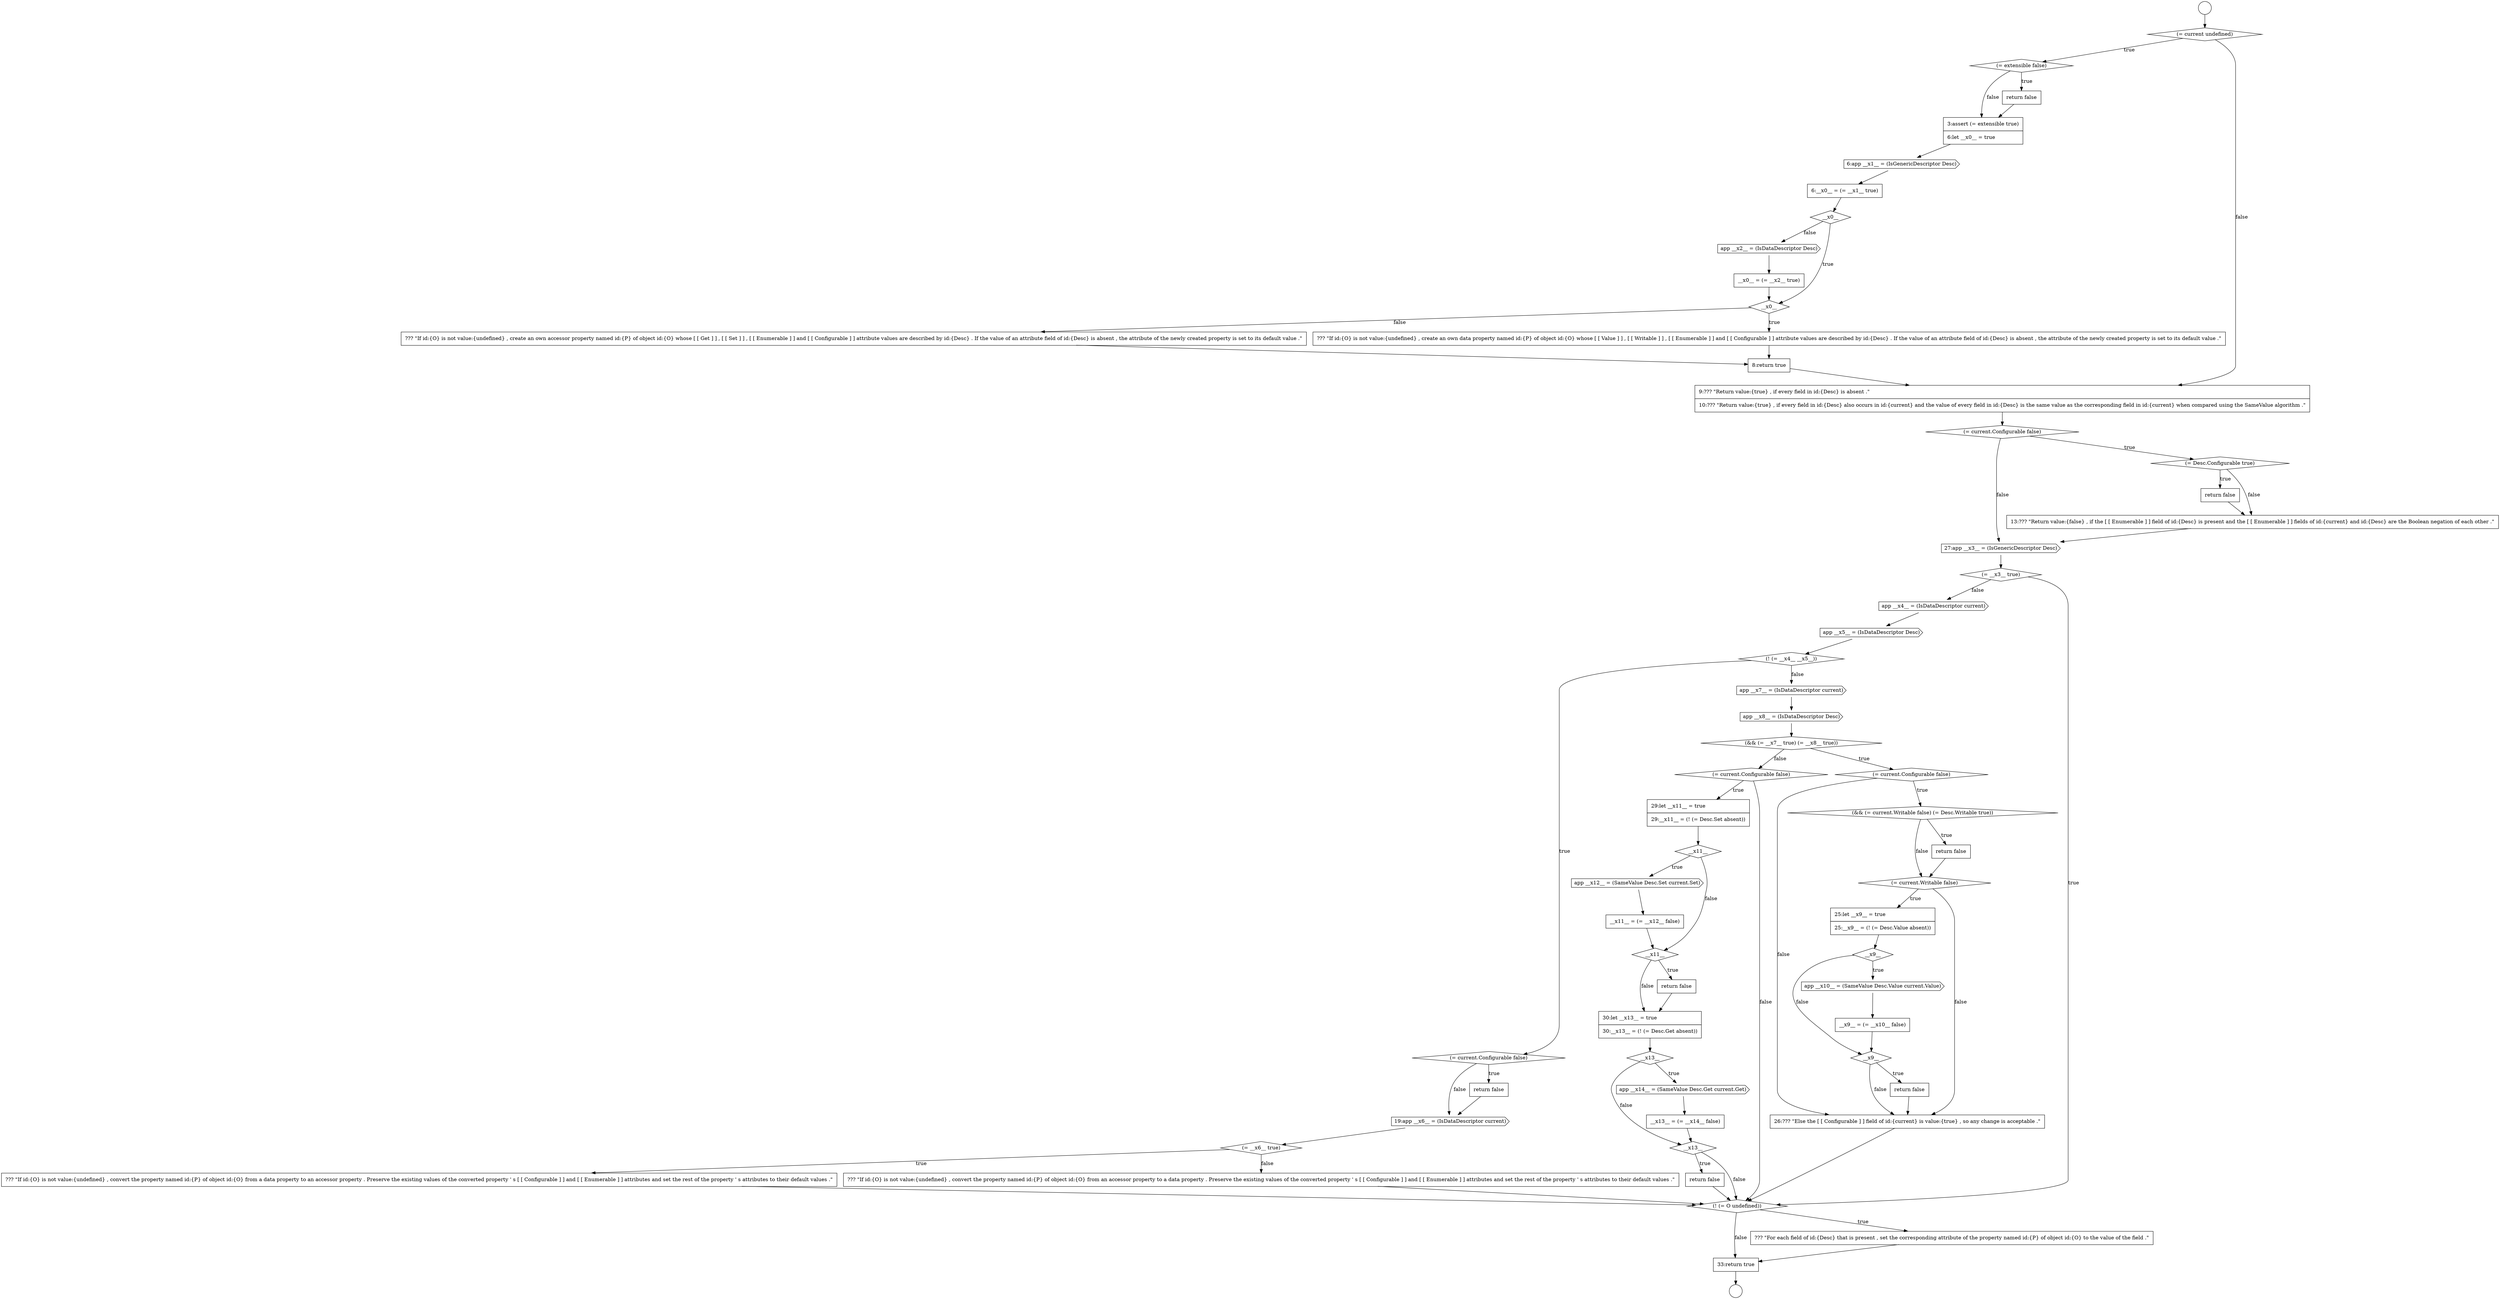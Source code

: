 digraph {
  node0 [shape=circle label=" " color="black" fillcolor="white" style=filled]
  node5 [shape=none, margin=0, label=<<font color="black">
    <table border="0" cellborder="1" cellspacing="0" cellpadding="10">
      <tr><td align="left">3:assert (= extensible true)</td></tr>
      <tr><td align="left">6:let __x0__ = true</td></tr>
    </table>
  </font>> color="black" fillcolor="white" style=filled]
  node1 [shape=circle label=" " color="black" fillcolor="white" style=filled]
  node2 [shape=diamond, label=<<font color="black">(= current undefined)</font>> color="black" fillcolor="white" style=filled]
  node4 [shape=none, margin=0, label=<<font color="black">
    <table border="0" cellborder="1" cellspacing="0" cellpadding="10">
      <tr><td align="left">return false</td></tr>
    </table>
  </font>> color="black" fillcolor="white" style=filled]
  node10 [shape=none, margin=0, label=<<font color="black">
    <table border="0" cellborder="1" cellspacing="0" cellpadding="10">
      <tr><td align="left">__x0__ = (= __x2__ true)</td></tr>
    </table>
  </font>> color="black" fillcolor="white" style=filled]
  node56 [shape=diamond, label=<<font color="black">__x13__</font>> color="black" fillcolor="white" style=filled]
  node42 [shape=diamond, label=<<font color="black">__x9__</font>> color="black" fillcolor="white" style=filled]
  node24 [shape=diamond, label=<<font color="black">(! (= __x4__ __x5__))</font>> color="black" fillcolor="white" style=filled]
  node37 [shape=diamond, label=<<font color="black">(= current.Writable false)</font>> color="black" fillcolor="white" style=filled]
  node25 [shape=diamond, label=<<font color="black">(= current.Configurable false)</font>> color="black" fillcolor="white" style=filled]
  node52 [shape=none, margin=0, label=<<font color="black">
    <table border="0" cellborder="1" cellspacing="0" cellpadding="10">
      <tr><td align="left">30:let __x13__ = true</td></tr>
      <tr><td align="left">30:__x13__ = (! (= Desc.Get absent))</td></tr>
    </table>
  </font>> color="black" fillcolor="white" style=filled]
  node14 [shape=none, margin=0, label=<<font color="black">
    <table border="0" cellborder="1" cellspacing="0" cellpadding="10">
      <tr><td align="left">8:return true</td></tr>
    </table>
  </font>> color="black" fillcolor="white" style=filled]
  node20 [shape=cds, label=<<font color="black">27:app __x3__ = (IsGenericDescriptor Desc)</font>> color="black" fillcolor="white" style=filled]
  node46 [shape=none, margin=0, label=<<font color="black">
    <table border="0" cellborder="1" cellspacing="0" cellpadding="10">
      <tr><td align="left">29:let __x11__ = true</td></tr>
      <tr><td align="left">29:__x11__ = (! (= Desc.Set absent))</td></tr>
    </table>
  </font>> color="black" fillcolor="white" style=filled]
  node57 [shape=none, margin=0, label=<<font color="black">
    <table border="0" cellborder="1" cellspacing="0" cellpadding="10">
      <tr><td align="left">return false</td></tr>
    </table>
  </font>> color="black" fillcolor="white" style=filled]
  node29 [shape=none, margin=0, label=<<font color="black">
    <table border="0" cellborder="1" cellspacing="0" cellpadding="10">
      <tr><td align="left">??? &quot;If id:{O} is not value:{undefined} , convert the property named id:{P} of object id:{O} from a data property to an accessor property . Preserve the existing values of the converted property ' s [ [ Configurable ] ] and [ [ Enumerable ] ] attributes and set the rest of the property ' s attributes to their default values .&quot;</td></tr>
    </table>
  </font>> color="black" fillcolor="white" style=filled]
  node6 [shape=cds, label=<<font color="black">6:app __x1__ = (IsGenericDescriptor Desc)</font>> color="black" fillcolor="white" style=filled]
  node60 [shape=none, margin=0, label=<<font color="black">
    <table border="0" cellborder="1" cellspacing="0" cellpadding="10">
      <tr><td align="left">33:return true</td></tr>
    </table>
  </font>> color="black" fillcolor="white" style=filled]
  node21 [shape=diamond, label=<<font color="black">(= __x3__ true)</font>> color="black" fillcolor="white" style=filled]
  node33 [shape=diamond, label=<<font color="black">(&amp;&amp; (= __x7__ true) (= __x8__ true))</font>> color="black" fillcolor="white" style=filled]
  node28 [shape=diamond, label=<<font color="black">(= __x6__ true)</font>> color="black" fillcolor="white" style=filled]
  node38 [shape=none, margin=0, label=<<font color="black">
    <table border="0" cellborder="1" cellspacing="0" cellpadding="10">
      <tr><td align="left">25:let __x9__ = true</td></tr>
      <tr><td align="left">25:__x9__ = (! (= Desc.Value absent))</td></tr>
    </table>
  </font>> color="black" fillcolor="white" style=filled]
  node9 [shape=cds, label=<<font color="black">app __x2__ = (IsDataDescriptor Desc)</font>> color="black" fillcolor="white" style=filled]
  node53 [shape=diamond, label=<<font color="black">__x13__</font>> color="black" fillcolor="white" style=filled]
  node13 [shape=none, margin=0, label=<<font color="black">
    <table border="0" cellborder="1" cellspacing="0" cellpadding="10">
      <tr><td align="left">??? &quot;If id:{O} is not value:{undefined} , create an own accessor property named id:{P} of object id:{O} whose [ [ Get ] ] , [ [ Set ] ] , [ [ Enumerable ] ] and [ [ Configurable ] ] attribute values are described by id:{Desc} . If the value of an attribute field of id:{Desc} is absent , the attribute of the newly created property is set to its default value .&quot;</td></tr>
    </table>
  </font>> color="black" fillcolor="white" style=filled]
  node41 [shape=none, margin=0, label=<<font color="black">
    <table border="0" cellborder="1" cellspacing="0" cellpadding="10">
      <tr><td align="left">__x9__ = (= __x10__ false)</td></tr>
    </table>
  </font>> color="black" fillcolor="white" style=filled]
  node45 [shape=diamond, label=<<font color="black">(= current.Configurable false)</font>> color="black" fillcolor="white" style=filled]
  node17 [shape=diamond, label=<<font color="black">(= Desc.Configurable true)</font>> color="black" fillcolor="white" style=filled]
  node32 [shape=cds, label=<<font color="black">app __x8__ = (IsDataDescriptor Desc)</font>> color="black" fillcolor="white" style=filled]
  node34 [shape=diamond, label=<<font color="black">(= current.Configurable false)</font>> color="black" fillcolor="white" style=filled]
  node22 [shape=cds, label=<<font color="black">app __x4__ = (IsDataDescriptor current)</font>> color="black" fillcolor="white" style=filled]
  node44 [shape=none, margin=0, label=<<font color="black">
    <table border="0" cellborder="1" cellspacing="0" cellpadding="10">
      <tr><td align="left">26:??? &quot;Else the [ [ Configurable ] ] field of id:{current} is value:{true} , so any change is acceptable .&quot;</td></tr>
    </table>
  </font>> color="black" fillcolor="white" style=filled]
  node59 [shape=none, margin=0, label=<<font color="black">
    <table border="0" cellborder="1" cellspacing="0" cellpadding="10">
      <tr><td align="left">??? &quot;For each field of id:{Desc} that is present , set the corresponding attribute of the property named id:{P} of object id:{O} to the value of the field .&quot;</td></tr>
    </table>
  </font>> color="black" fillcolor="white" style=filled]
  node27 [shape=cds, label=<<font color="black">19:app __x6__ = (IsDataDescriptor current)</font>> color="black" fillcolor="white" style=filled]
  node12 [shape=none, margin=0, label=<<font color="black">
    <table border="0" cellborder="1" cellspacing="0" cellpadding="10">
      <tr><td align="left">??? &quot;If id:{O} is not value:{undefined} , create an own data property named id:{P} of object id:{O} whose [ [ Value ] ] , [ [ Writable ] ] , [ [ Enumerable ] ] and [ [ Configurable ] ] attribute values are described by id:{Desc} . If the value of an attribute field of id:{Desc} is absent , the attribute of the newly created property is set to its default value .&quot;</td></tr>
    </table>
  </font>> color="black" fillcolor="white" style=filled]
  node54 [shape=cds, label=<<font color="black">app __x14__ = (SameValue Desc.Get current.Get)</font>> color="black" fillcolor="white" style=filled]
  node49 [shape=none, margin=0, label=<<font color="black">
    <table border="0" cellborder="1" cellspacing="0" cellpadding="10">
      <tr><td align="left">__x11__ = (= __x12__ false)</td></tr>
    </table>
  </font>> color="black" fillcolor="white" style=filled]
  node7 [shape=none, margin=0, label=<<font color="black">
    <table border="0" cellborder="1" cellspacing="0" cellpadding="10">
      <tr><td align="left">6:__x0__ = (= __x1__ true)</td></tr>
    </table>
  </font>> color="black" fillcolor="white" style=filled]
  node39 [shape=diamond, label=<<font color="black">__x9__</font>> color="black" fillcolor="white" style=filled]
  node3 [shape=diamond, label=<<font color="black">(= extensible false)</font>> color="black" fillcolor="white" style=filled]
  node35 [shape=diamond, label=<<font color="black">(&amp;&amp; (= current.Writable false) (= Desc.Writable true))</font>> color="black" fillcolor="white" style=filled]
  node48 [shape=cds, label=<<font color="black">app __x12__ = (SameValue Desc.Set current.Set)</font>> color="black" fillcolor="white" style=filled]
  node18 [shape=none, margin=0, label=<<font color="black">
    <table border="0" cellborder="1" cellspacing="0" cellpadding="10">
      <tr><td align="left">return false</td></tr>
    </table>
  </font>> color="black" fillcolor="white" style=filled]
  node50 [shape=diamond, label=<<font color="black">__x11__</font>> color="black" fillcolor="white" style=filled]
  node16 [shape=diamond, label=<<font color="black">(= current.Configurable false)</font>> color="black" fillcolor="white" style=filled]
  node31 [shape=cds, label=<<font color="black">app __x7__ = (IsDataDescriptor current)</font>> color="black" fillcolor="white" style=filled]
  node11 [shape=diamond, label=<<font color="black">__x0__</font>> color="black" fillcolor="white" style=filled]
  node43 [shape=none, margin=0, label=<<font color="black">
    <table border="0" cellborder="1" cellspacing="0" cellpadding="10">
      <tr><td align="left">return false</td></tr>
    </table>
  </font>> color="black" fillcolor="white" style=filled]
  node40 [shape=cds, label=<<font color="black">app __x10__ = (SameValue Desc.Value current.Value)</font>> color="black" fillcolor="white" style=filled]
  node26 [shape=none, margin=0, label=<<font color="black">
    <table border="0" cellborder="1" cellspacing="0" cellpadding="10">
      <tr><td align="left">return false</td></tr>
    </table>
  </font>> color="black" fillcolor="white" style=filled]
  node55 [shape=none, margin=0, label=<<font color="black">
    <table border="0" cellborder="1" cellspacing="0" cellpadding="10">
      <tr><td align="left">__x13__ = (= __x14__ false)</td></tr>
    </table>
  </font>> color="black" fillcolor="white" style=filled]
  node23 [shape=cds, label=<<font color="black">app __x5__ = (IsDataDescriptor Desc)</font>> color="black" fillcolor="white" style=filled]
  node8 [shape=diamond, label=<<font color="black">__x0__</font>> color="black" fillcolor="white" style=filled]
  node58 [shape=diamond, label=<<font color="black">(! (= O undefined))</font>> color="black" fillcolor="white" style=filled]
  node36 [shape=none, margin=0, label=<<font color="black">
    <table border="0" cellborder="1" cellspacing="0" cellpadding="10">
      <tr><td align="left">return false</td></tr>
    </table>
  </font>> color="black" fillcolor="white" style=filled]
  node30 [shape=none, margin=0, label=<<font color="black">
    <table border="0" cellborder="1" cellspacing="0" cellpadding="10">
      <tr><td align="left">??? &quot;If id:{O} is not value:{undefined} , convert the property named id:{P} of object id:{O} from an accessor property to a data property . Preserve the existing values of the converted property ' s [ [ Configurable ] ] and [ [ Enumerable ] ] attributes and set the rest of the property ' s attributes to their default values .&quot;</td></tr>
    </table>
  </font>> color="black" fillcolor="white" style=filled]
  node51 [shape=none, margin=0, label=<<font color="black">
    <table border="0" cellborder="1" cellspacing="0" cellpadding="10">
      <tr><td align="left">return false</td></tr>
    </table>
  </font>> color="black" fillcolor="white" style=filled]
  node19 [shape=none, margin=0, label=<<font color="black">
    <table border="0" cellborder="1" cellspacing="0" cellpadding="10">
      <tr><td align="left">13:??? &quot;Return value:{false} , if the [ [ Enumerable ] ] field of id:{Desc} is present and the [ [ Enumerable ] ] fields of id:{current} and id:{Desc} are the Boolean negation of each other .&quot;</td></tr>
    </table>
  </font>> color="black" fillcolor="white" style=filled]
  node47 [shape=diamond, label=<<font color="black">__x11__</font>> color="black" fillcolor="white" style=filled]
  node15 [shape=none, margin=0, label=<<font color="black">
    <table border="0" cellborder="1" cellspacing="0" cellpadding="10">
      <tr><td align="left">9:??? &quot;Return value:{true} , if every field in id:{Desc} is absent .&quot;</td></tr>
      <tr><td align="left">10:??? &quot;Return value:{true} , if every field in id:{Desc} also occurs in id:{current} and the value of every field in id:{Desc} is the same value as the corresponding field in id:{current} when compared using the SameValue algorithm .&quot;</td></tr>
    </table>
  </font>> color="black" fillcolor="white" style=filled]
  node8 -> node11 [label=<<font color="black">true</font>> color="black"]
  node8 -> node9 [label=<<font color="black">false</font>> color="black"]
  node35 -> node36 [label=<<font color="black">true</font>> color="black"]
  node35 -> node37 [label=<<font color="black">false</font>> color="black"]
  node26 -> node27 [ color="black"]
  node4 -> node5 [ color="black"]
  node51 -> node52 [ color="black"]
  node59 -> node60 [ color="black"]
  node60 -> node1 [ color="black"]
  node46 -> node47 [ color="black"]
  node49 -> node50 [ color="black"]
  node32 -> node33 [ color="black"]
  node5 -> node6 [ color="black"]
  node58 -> node59 [label=<<font color="black">true</font>> color="black"]
  node58 -> node60 [label=<<font color="black">false</font>> color="black"]
  node30 -> node58 [ color="black"]
  node24 -> node25 [label=<<font color="black">true</font>> color="black"]
  node24 -> node31 [label=<<font color="black">false</font>> color="black"]
  node16 -> node17 [label=<<font color="black">true</font>> color="black"]
  node16 -> node20 [label=<<font color="black">false</font>> color="black"]
  node21 -> node58 [label=<<font color="black">true</font>> color="black"]
  node21 -> node22 [label=<<font color="black">false</font>> color="black"]
  node7 -> node8 [ color="black"]
  node34 -> node35 [label=<<font color="black">true</font>> color="black"]
  node34 -> node44 [label=<<font color="black">false</font>> color="black"]
  node54 -> node55 [ color="black"]
  node18 -> node19 [ color="black"]
  node45 -> node46 [label=<<font color="black">true</font>> color="black"]
  node45 -> node58 [label=<<font color="black">false</font>> color="black"]
  node3 -> node4 [label=<<font color="black">true</font>> color="black"]
  node3 -> node5 [label=<<font color="black">false</font>> color="black"]
  node15 -> node16 [ color="black"]
  node55 -> node56 [ color="black"]
  node11 -> node12 [label=<<font color="black">true</font>> color="black"]
  node11 -> node13 [label=<<font color="black">false</font>> color="black"]
  node25 -> node26 [label=<<font color="black">true</font>> color="black"]
  node25 -> node27 [label=<<font color="black">false</font>> color="black"]
  node19 -> node20 [ color="black"]
  node13 -> node14 [ color="black"]
  node57 -> node58 [ color="black"]
  node29 -> node58 [ color="black"]
  node0 -> node2 [ color="black"]
  node47 -> node48 [label=<<font color="black">true</font>> color="black"]
  node47 -> node50 [label=<<font color="black">false</font>> color="black"]
  node36 -> node37 [ color="black"]
  node52 -> node53 [ color="black"]
  node22 -> node23 [ color="black"]
  node6 -> node7 [ color="black"]
  node43 -> node44 [ color="black"]
  node9 -> node10 [ color="black"]
  node33 -> node34 [label=<<font color="black">true</font>> color="black"]
  node33 -> node45 [label=<<font color="black">false</font>> color="black"]
  node27 -> node28 [ color="black"]
  node37 -> node38 [label=<<font color="black">true</font>> color="black"]
  node37 -> node44 [label=<<font color="black">false</font>> color="black"]
  node50 -> node51 [label=<<font color="black">true</font>> color="black"]
  node50 -> node52 [label=<<font color="black">false</font>> color="black"]
  node23 -> node24 [ color="black"]
  node14 -> node15 [ color="black"]
  node31 -> node32 [ color="black"]
  node40 -> node41 [ color="black"]
  node28 -> node29 [label=<<font color="black">true</font>> color="black"]
  node28 -> node30 [label=<<font color="black">false</font>> color="black"]
  node10 -> node11 [ color="black"]
  node42 -> node43 [label=<<font color="black">true</font>> color="black"]
  node42 -> node44 [label=<<font color="black">false</font>> color="black"]
  node20 -> node21 [ color="black"]
  node56 -> node57 [label=<<font color="black">true</font>> color="black"]
  node56 -> node58 [label=<<font color="black">false</font>> color="black"]
  node53 -> node54 [label=<<font color="black">true</font>> color="black"]
  node53 -> node56 [label=<<font color="black">false</font>> color="black"]
  node2 -> node3 [label=<<font color="black">true</font>> color="black"]
  node2 -> node15 [label=<<font color="black">false</font>> color="black"]
  node44 -> node58 [ color="black"]
  node48 -> node49 [ color="black"]
  node12 -> node14 [ color="black"]
  node38 -> node39 [ color="black"]
  node39 -> node40 [label=<<font color="black">true</font>> color="black"]
  node39 -> node42 [label=<<font color="black">false</font>> color="black"]
  node17 -> node18 [label=<<font color="black">true</font>> color="black"]
  node17 -> node19 [label=<<font color="black">false</font>> color="black"]
  node41 -> node42 [ color="black"]
}
